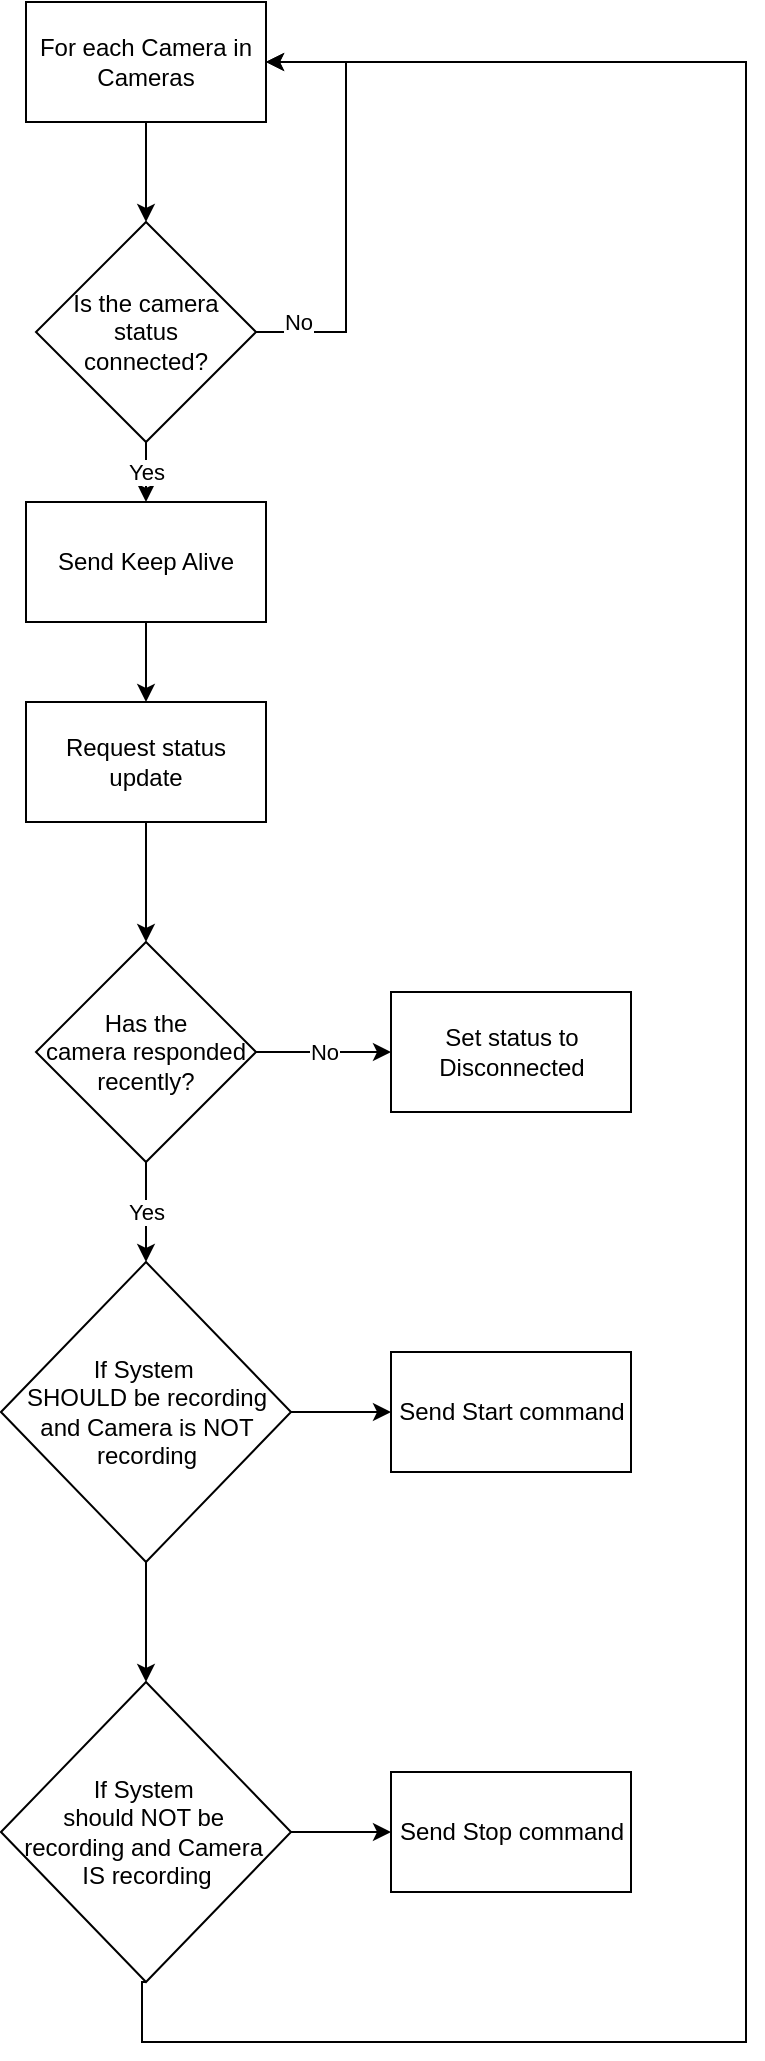 <mxfile version="24.8.4">
  <diagram name="Page-1" id="R0MQEzDfksaJUqG4Wy5a">
    <mxGraphModel dx="1434" dy="746" grid="1" gridSize="10" guides="1" tooltips="1" connect="1" arrows="1" fold="1" page="1" pageScale="1" pageWidth="850" pageHeight="1100" math="0" shadow="0">
      <root>
        <mxCell id="0" />
        <mxCell id="1" parent="0" />
        <mxCell id="N-5UOcxjzlmkE44hrKLJ-22" style="edgeStyle=orthogonalEdgeStyle;rounded=0;orthogonalLoop=1;jettySize=auto;html=1;exitX=0.5;exitY=1;exitDx=0;exitDy=0;entryX=0.5;entryY=0;entryDx=0;entryDy=0;" edge="1" parent="1" source="N-5UOcxjzlmkE44hrKLJ-1" target="N-5UOcxjzlmkE44hrKLJ-2">
          <mxGeometry relative="1" as="geometry" />
        </mxCell>
        <mxCell id="N-5UOcxjzlmkE44hrKLJ-1" value="For each Camera in Cameras" style="rounded=0;whiteSpace=wrap;html=1;" vertex="1" parent="1">
          <mxGeometry x="40" y="40" width="120" height="60" as="geometry" />
        </mxCell>
        <mxCell id="N-5UOcxjzlmkE44hrKLJ-4" value="No" style="edgeStyle=orthogonalEdgeStyle;rounded=0;orthogonalLoop=1;jettySize=auto;html=1;exitX=1;exitY=0.5;exitDx=0;exitDy=0;entryX=1;entryY=0.5;entryDx=0;entryDy=0;" edge="1" parent="1" source="N-5UOcxjzlmkE44hrKLJ-2" target="N-5UOcxjzlmkE44hrKLJ-1">
          <mxGeometry x="-0.814" y="5" relative="1" as="geometry">
            <Array as="points">
              <mxPoint x="200" y="205" />
              <mxPoint x="200" y="70" />
            </Array>
            <mxPoint as="offset" />
          </mxGeometry>
        </mxCell>
        <mxCell id="N-5UOcxjzlmkE44hrKLJ-23" value="Yes" style="edgeStyle=orthogonalEdgeStyle;rounded=0;orthogonalLoop=1;jettySize=auto;html=1;exitX=0.5;exitY=1;exitDx=0;exitDy=0;entryX=0.5;entryY=0;entryDx=0;entryDy=0;" edge="1" parent="1" source="N-5UOcxjzlmkE44hrKLJ-2" target="N-5UOcxjzlmkE44hrKLJ-21">
          <mxGeometry relative="1" as="geometry" />
        </mxCell>
        <mxCell id="N-5UOcxjzlmkE44hrKLJ-2" value="Is the camera status&lt;div&gt;&lt;span style=&quot;background-color: initial;&quot;&gt;connected?&lt;/span&gt;&lt;/div&gt;" style="rhombus;whiteSpace=wrap;html=1;" vertex="1" parent="1">
          <mxGeometry x="45" y="150" width="110" height="110" as="geometry" />
        </mxCell>
        <mxCell id="N-5UOcxjzlmkE44hrKLJ-9" style="edgeStyle=orthogonalEdgeStyle;rounded=0;orthogonalLoop=1;jettySize=auto;html=1;exitX=0.5;exitY=1;exitDx=0;exitDy=0;entryX=0.5;entryY=0;entryDx=0;entryDy=0;" edge="1" parent="1" source="N-5UOcxjzlmkE44hrKLJ-6" target="N-5UOcxjzlmkE44hrKLJ-8">
          <mxGeometry relative="1" as="geometry" />
        </mxCell>
        <mxCell id="N-5UOcxjzlmkE44hrKLJ-6" value="Request status update" style="rounded=0;whiteSpace=wrap;html=1;" vertex="1" parent="1">
          <mxGeometry x="40" y="390" width="120" height="60" as="geometry" />
        </mxCell>
        <mxCell id="N-5UOcxjzlmkE44hrKLJ-15" value="Yes" style="edgeStyle=orthogonalEdgeStyle;rounded=0;orthogonalLoop=1;jettySize=auto;html=1;exitX=0.5;exitY=1;exitDx=0;exitDy=0;entryX=0.5;entryY=0;entryDx=0;entryDy=0;" edge="1" parent="1" source="N-5UOcxjzlmkE44hrKLJ-8" target="N-5UOcxjzlmkE44hrKLJ-11">
          <mxGeometry relative="1" as="geometry" />
        </mxCell>
        <mxCell id="N-5UOcxjzlmkE44hrKLJ-17" value="No" style="edgeStyle=orthogonalEdgeStyle;rounded=0;orthogonalLoop=1;jettySize=auto;html=1;exitX=1;exitY=0.5;exitDx=0;exitDy=0;entryX=0;entryY=0.5;entryDx=0;entryDy=0;" edge="1" parent="1" source="N-5UOcxjzlmkE44hrKLJ-8" target="N-5UOcxjzlmkE44hrKLJ-10">
          <mxGeometry relative="1" as="geometry" />
        </mxCell>
        <mxCell id="N-5UOcxjzlmkE44hrKLJ-8" value="Has the&lt;div&gt;camera responded recently?&lt;/div&gt;" style="rhombus;whiteSpace=wrap;html=1;" vertex="1" parent="1">
          <mxGeometry x="45" y="510" width="110" height="110" as="geometry" />
        </mxCell>
        <mxCell id="N-5UOcxjzlmkE44hrKLJ-10" value="Set status to Disconnected" style="rounded=0;whiteSpace=wrap;html=1;" vertex="1" parent="1">
          <mxGeometry x="222.5" y="535" width="120" height="60" as="geometry" />
        </mxCell>
        <mxCell id="N-5UOcxjzlmkE44hrKLJ-16" style="edgeStyle=orthogonalEdgeStyle;rounded=0;orthogonalLoop=1;jettySize=auto;html=1;exitX=0.5;exitY=1;exitDx=0;exitDy=0;entryX=0.5;entryY=0;entryDx=0;entryDy=0;" edge="1" parent="1" source="N-5UOcxjzlmkE44hrKLJ-11" target="N-5UOcxjzlmkE44hrKLJ-13">
          <mxGeometry relative="1" as="geometry" />
        </mxCell>
        <mxCell id="N-5UOcxjzlmkE44hrKLJ-18" style="edgeStyle=orthogonalEdgeStyle;rounded=0;orthogonalLoop=1;jettySize=auto;html=1;exitX=1;exitY=0.5;exitDx=0;exitDy=0;entryX=0;entryY=0.5;entryDx=0;entryDy=0;" edge="1" parent="1" source="N-5UOcxjzlmkE44hrKLJ-11" target="N-5UOcxjzlmkE44hrKLJ-12">
          <mxGeometry relative="1" as="geometry" />
        </mxCell>
        <mxCell id="N-5UOcxjzlmkE44hrKLJ-11" value="If System&amp;nbsp;&lt;div&gt;SHOULD be recording and Camera is NOT recording&lt;/div&gt;" style="rhombus;whiteSpace=wrap;html=1;" vertex="1" parent="1">
          <mxGeometry x="27.5" y="670" width="145" height="150" as="geometry" />
        </mxCell>
        <mxCell id="N-5UOcxjzlmkE44hrKLJ-12" value="Send Start command" style="rounded=0;whiteSpace=wrap;html=1;" vertex="1" parent="1">
          <mxGeometry x="222.5" y="715" width="120" height="60" as="geometry" />
        </mxCell>
        <mxCell id="N-5UOcxjzlmkE44hrKLJ-19" style="edgeStyle=orthogonalEdgeStyle;rounded=0;orthogonalLoop=1;jettySize=auto;html=1;exitX=1;exitY=0.5;exitDx=0;exitDy=0;entryX=0;entryY=0.5;entryDx=0;entryDy=0;" edge="1" parent="1" source="N-5UOcxjzlmkE44hrKLJ-13" target="N-5UOcxjzlmkE44hrKLJ-14">
          <mxGeometry relative="1" as="geometry" />
        </mxCell>
        <mxCell id="N-5UOcxjzlmkE44hrKLJ-20" style="edgeStyle=orthogonalEdgeStyle;rounded=0;orthogonalLoop=1;jettySize=auto;html=1;exitX=0.5;exitY=1;exitDx=0;exitDy=0;entryX=1;entryY=0.5;entryDx=0;entryDy=0;" edge="1" parent="1" source="N-5UOcxjzlmkE44hrKLJ-13" target="N-5UOcxjzlmkE44hrKLJ-1">
          <mxGeometry relative="1" as="geometry">
            <Array as="points">
              <mxPoint x="98" y="1030" />
              <mxPoint x="98" y="1060" />
              <mxPoint x="400" y="1060" />
              <mxPoint x="400" y="70" />
            </Array>
          </mxGeometry>
        </mxCell>
        <mxCell id="N-5UOcxjzlmkE44hrKLJ-13" value="If System&amp;nbsp;&lt;div&gt;should NOT be&amp;nbsp;&lt;/div&gt;&lt;div&gt;recording and Camera&amp;nbsp;&lt;/div&gt;&lt;div&gt;IS recording&lt;/div&gt;" style="rhombus;whiteSpace=wrap;html=1;" vertex="1" parent="1">
          <mxGeometry x="27.5" y="880" width="145" height="150" as="geometry" />
        </mxCell>
        <mxCell id="N-5UOcxjzlmkE44hrKLJ-14" value="Send Stop command" style="rounded=0;whiteSpace=wrap;html=1;" vertex="1" parent="1">
          <mxGeometry x="222.5" y="925" width="120" height="60" as="geometry" />
        </mxCell>
        <mxCell id="N-5UOcxjzlmkE44hrKLJ-24" style="edgeStyle=orthogonalEdgeStyle;rounded=0;orthogonalLoop=1;jettySize=auto;html=1;exitX=0.5;exitY=1;exitDx=0;exitDy=0;entryX=0.5;entryY=0;entryDx=0;entryDy=0;" edge="1" parent="1" source="N-5UOcxjzlmkE44hrKLJ-21" target="N-5UOcxjzlmkE44hrKLJ-6">
          <mxGeometry relative="1" as="geometry" />
        </mxCell>
        <mxCell id="N-5UOcxjzlmkE44hrKLJ-21" value="Send Keep Alive" style="rounded=0;whiteSpace=wrap;html=1;" vertex="1" parent="1">
          <mxGeometry x="40" y="290" width="120" height="60" as="geometry" />
        </mxCell>
      </root>
    </mxGraphModel>
  </diagram>
</mxfile>
